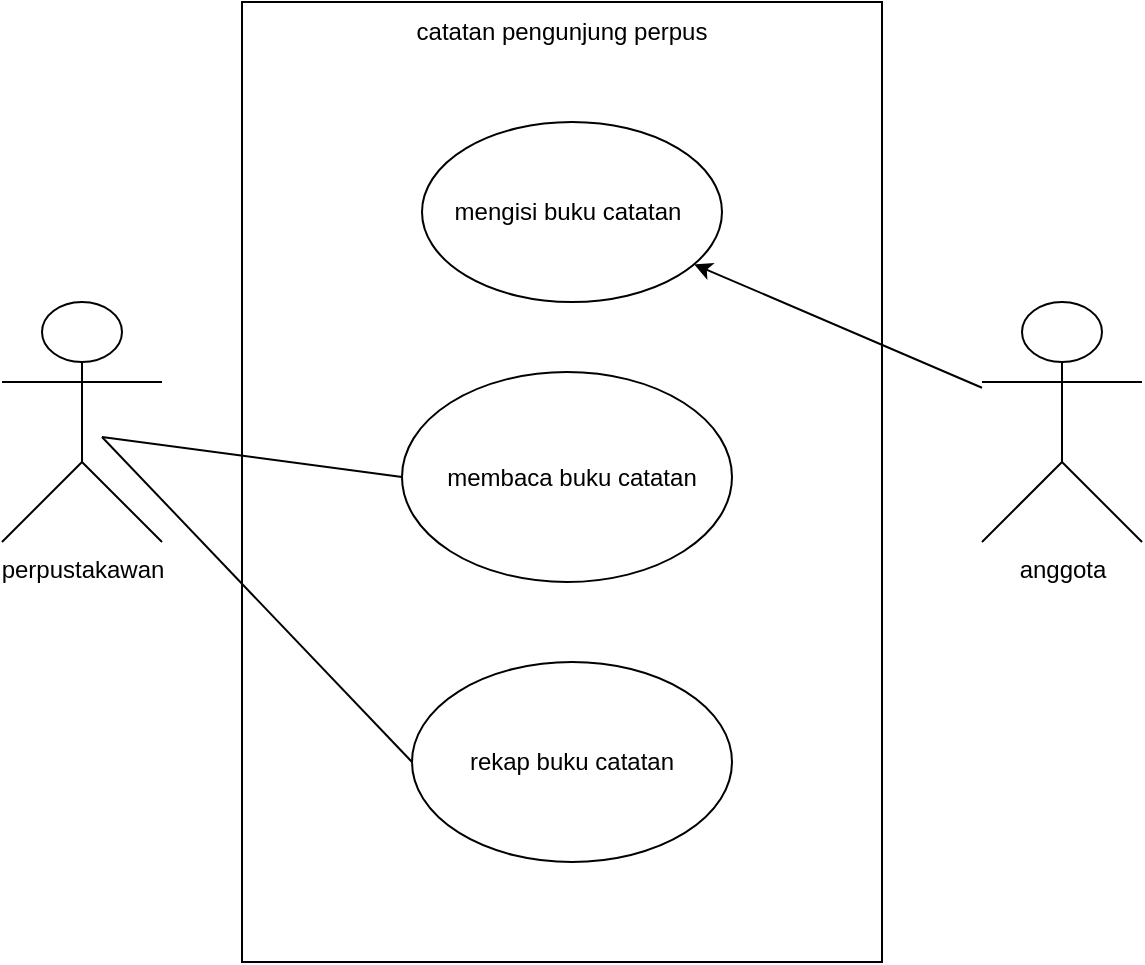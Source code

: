 <mxfile version="21.7.5" type="github">
  <diagram name="Page-1" id="gr_pVohJPYuxdDIZ2adi">
    <mxGraphModel dx="1054" dy="627" grid="1" gridSize="10" guides="1" tooltips="1" connect="1" arrows="1" fold="1" page="1" pageScale="1" pageWidth="850" pageHeight="1100" math="0" shadow="0">
      <root>
        <mxCell id="0" />
        <mxCell id="1" parent="0" />
        <mxCell id="Di3o5FUp7Z-R0t-8egWT-2" value="" style="rounded=0;whiteSpace=wrap;html=1;" vertex="1" parent="1">
          <mxGeometry x="200" y="300" width="320" height="480" as="geometry" />
        </mxCell>
        <mxCell id="Di3o5FUp7Z-R0t-8egWT-3" value="" style="ellipse;whiteSpace=wrap;html=1;" vertex="1" parent="1">
          <mxGeometry x="290" y="360" width="150" height="90" as="geometry" />
        </mxCell>
        <mxCell id="Di3o5FUp7Z-R0t-8egWT-4" value="" style="ellipse;whiteSpace=wrap;html=1;" vertex="1" parent="1">
          <mxGeometry x="280" y="485" width="165" height="105" as="geometry" />
        </mxCell>
        <mxCell id="Di3o5FUp7Z-R0t-8egWT-5" value="" style="ellipse;whiteSpace=wrap;html=1;" vertex="1" parent="1">
          <mxGeometry x="285" y="630" width="160" height="100" as="geometry" />
        </mxCell>
        <mxCell id="Di3o5FUp7Z-R0t-8egWT-27" value="perpustakawan&lt;br&gt;" style="shape=umlActor;verticalLabelPosition=bottom;verticalAlign=top;html=1;outlineConnect=0;" vertex="1" parent="1">
          <mxGeometry x="80" y="450" width="80" height="120" as="geometry" />
        </mxCell>
        <mxCell id="Di3o5FUp7Z-R0t-8egWT-30" value="anggota" style="shape=umlActor;verticalLabelPosition=bottom;verticalAlign=top;html=1;outlineConnect=0;" vertex="1" parent="1">
          <mxGeometry x="570" y="450" width="80" height="120" as="geometry" />
        </mxCell>
        <mxCell id="Di3o5FUp7Z-R0t-8egWT-31" value="catatan pengunjung perpus" style="text;html=1;strokeColor=none;fillColor=none;align=center;verticalAlign=middle;whiteSpace=wrap;rounded=0;" vertex="1" parent="1">
          <mxGeometry x="280" y="300" width="160" height="30" as="geometry" />
        </mxCell>
        <mxCell id="Di3o5FUp7Z-R0t-8egWT-35" value="mengisi buku catatan" style="text;html=1;strokeColor=none;fillColor=none;align=center;verticalAlign=middle;whiteSpace=wrap;rounded=0;" vertex="1" parent="1">
          <mxGeometry x="297.5" y="395" width="130" height="20" as="geometry" />
        </mxCell>
        <mxCell id="Di3o5FUp7Z-R0t-8egWT-36" value="membaca buku catatan" style="text;html=1;strokeColor=none;fillColor=none;align=center;verticalAlign=middle;whiteSpace=wrap;rounded=0;" vertex="1" parent="1">
          <mxGeometry x="300" y="517.5" width="130" height="40" as="geometry" />
        </mxCell>
        <mxCell id="Di3o5FUp7Z-R0t-8egWT-37" value="rekap buku catatan" style="text;html=1;strokeColor=none;fillColor=none;align=center;verticalAlign=middle;whiteSpace=wrap;rounded=0;" vertex="1" parent="1">
          <mxGeometry x="310" y="660" width="110" height="40" as="geometry" />
        </mxCell>
        <mxCell id="Di3o5FUp7Z-R0t-8egWT-41" value="" style="endArrow=none;html=1;rounded=0;entryX=0;entryY=0.5;entryDx=0;entryDy=0;" edge="1" parent="1" target="Di3o5FUp7Z-R0t-8egWT-4">
          <mxGeometry width="50" height="50" relative="1" as="geometry">
            <mxPoint x="130" y="517.5" as="sourcePoint" />
            <mxPoint x="180" y="467.5" as="targetPoint" />
          </mxGeometry>
        </mxCell>
        <mxCell id="Di3o5FUp7Z-R0t-8egWT-42" value="" style="endArrow=none;html=1;rounded=0;entryX=0;entryY=0.5;entryDx=0;entryDy=0;" edge="1" parent="1" target="Di3o5FUp7Z-R0t-8egWT-5">
          <mxGeometry width="50" height="50" relative="1" as="geometry">
            <mxPoint x="130" y="517.5" as="sourcePoint" />
            <mxPoint x="180" y="467.5" as="targetPoint" />
          </mxGeometry>
        </mxCell>
        <mxCell id="Di3o5FUp7Z-R0t-8egWT-43" value="" style="endArrow=classic;html=1;rounded=0;" edge="1" parent="1" source="Di3o5FUp7Z-R0t-8egWT-30" target="Di3o5FUp7Z-R0t-8egWT-3">
          <mxGeometry width="50" height="50" relative="1" as="geometry">
            <mxPoint x="400" y="510" as="sourcePoint" />
            <mxPoint x="450" y="460" as="targetPoint" />
          </mxGeometry>
        </mxCell>
      </root>
    </mxGraphModel>
  </diagram>
</mxfile>

